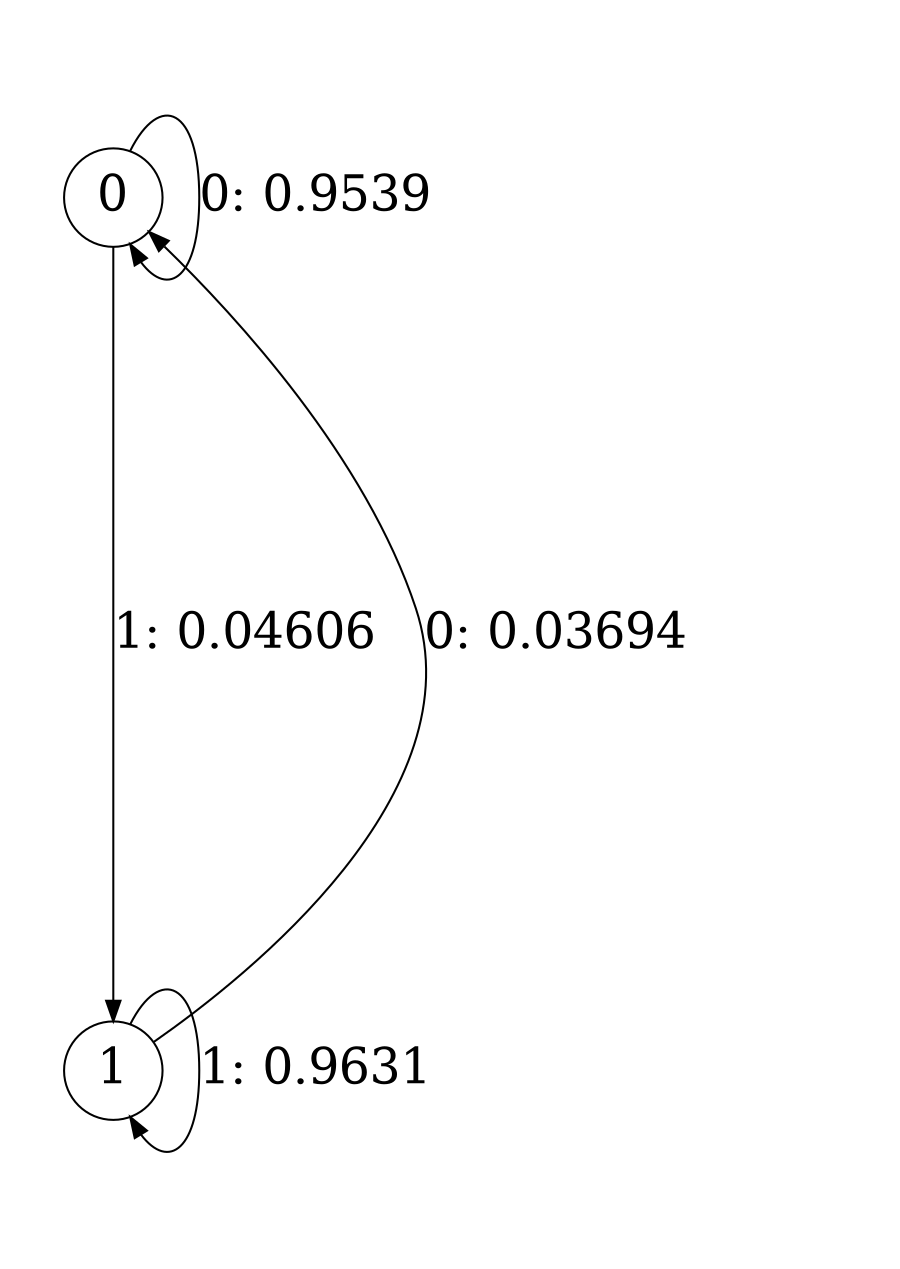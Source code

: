 digraph "ch1_both_grouped_ms_L14" {
size = "6,8.5";
ratio = "fill";
node [shape = circle];
node [fontsize = 24];
edge [fontsize = 24];
0 -> 0 [label = "0: 0.9539   "];
0 -> 1 [label = "1: 0.04606  "];
1 -> 0 [label = "0: 0.03694  "];
1 -> 1 [label = "1: 0.9631   "];
}
